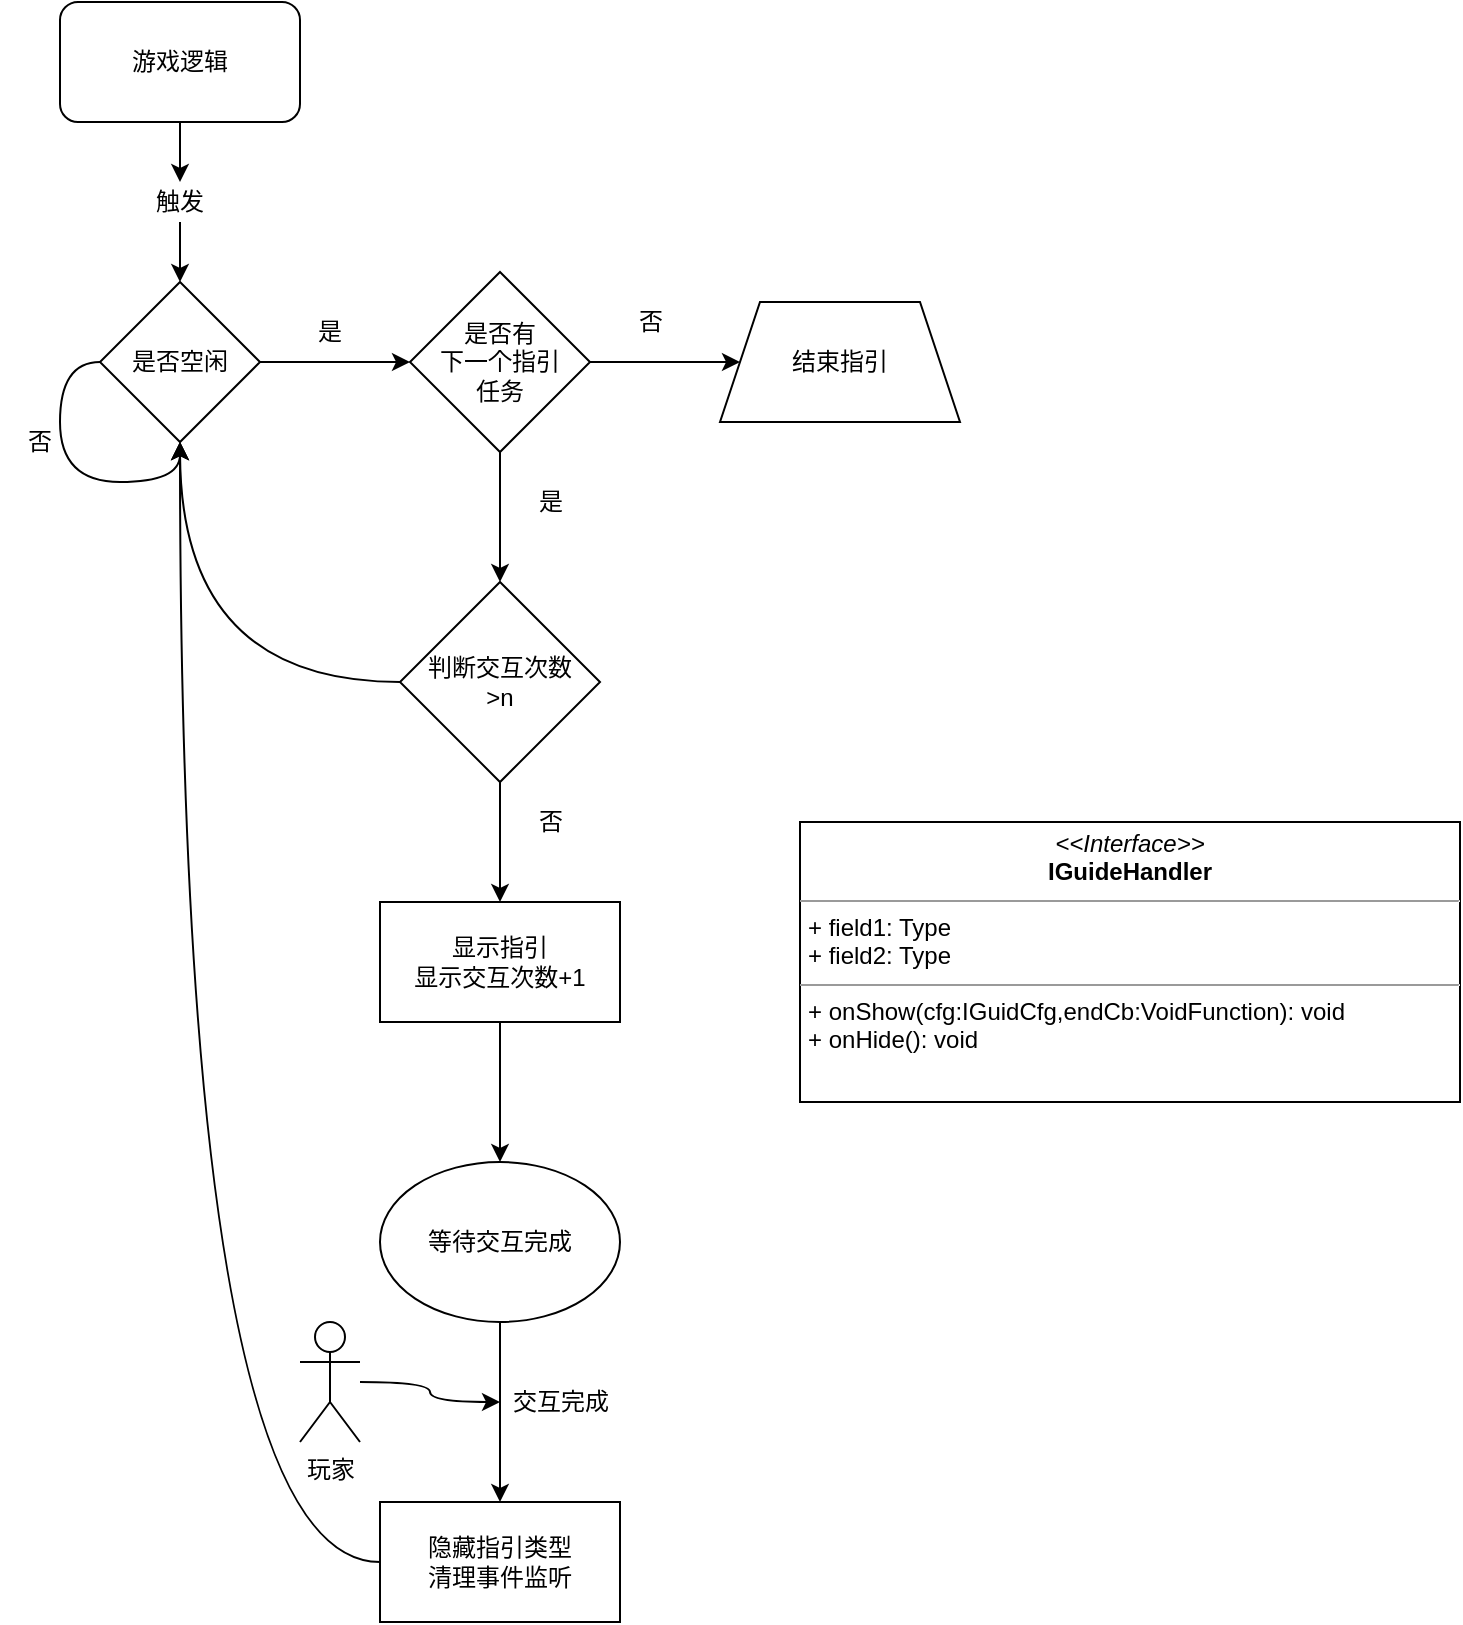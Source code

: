 <mxfile version="13.6.5">
    <diagram id="N-IPX6MsTA4C3S9pgTfz" name="第 1 页">
        <mxGraphModel dx="1129" dy="618" grid="1" gridSize="10" guides="1" tooltips="1" connect="1" arrows="1" fold="1" page="1" pageScale="1" pageWidth="827" pageHeight="1169" math="0" shadow="0">
            <root>
                <mxCell id="0"/>
                <mxCell id="1" parent="0"/>
                <mxCell id="vPQr02KSm4IEOW1bR6tz-3" value="" style="edgeStyle=orthogonalEdgeStyle;rounded=0;orthogonalLoop=1;jettySize=auto;html=1;curved=1;entryX=0.5;entryY=0;entryDx=0;entryDy=0;" parent="1" source="vPQr02KSm4IEOW1bR6tz-4" target="vPQr02KSm4IEOW1bR6tz-5" edge="1">
                    <mxGeometry relative="1" as="geometry">
                        <mxPoint x="130" y="260" as="targetPoint"/>
                    </mxGeometry>
                </mxCell>
                <mxCell id="2" value="游戏逻辑" style="rounded=1;whiteSpace=wrap;html=1;" parent="1" vertex="1">
                    <mxGeometry x="70" y="120" width="120" height="60" as="geometry"/>
                </mxCell>
                <mxCell id="vPQr02KSm4IEOW1bR6tz-5" value="是否空闲" style="rhombus;whiteSpace=wrap;html=1;" parent="1" vertex="1">
                    <mxGeometry x="90" y="260" width="80" height="80" as="geometry"/>
                </mxCell>
                <mxCell id="vPQr02KSm4IEOW1bR6tz-4" value="触发" style="text;html=1;strokeColor=none;fillColor=none;align=center;verticalAlign=middle;whiteSpace=wrap;rounded=0;" parent="1" vertex="1">
                    <mxGeometry x="110" y="210" width="40" height="20" as="geometry"/>
                </mxCell>
                <mxCell id="vPQr02KSm4IEOW1bR6tz-6" value="" style="edgeStyle=orthogonalEdgeStyle;rounded=0;orthogonalLoop=1;jettySize=auto;html=1;curved=1;" parent="1" source="2" target="vPQr02KSm4IEOW1bR6tz-4" edge="1">
                    <mxGeometry relative="1" as="geometry">
                        <mxPoint x="130" y="180" as="sourcePoint"/>
                        <mxPoint x="130" y="260" as="targetPoint"/>
                    </mxGeometry>
                </mxCell>
                <mxCell id="vPQr02KSm4IEOW1bR6tz-17" value="" style="group" parent="1" vertex="1" connectable="0">
                    <mxGeometry x="40" y="330" width="40" height="20" as="geometry"/>
                </mxCell>
                <mxCell id="vPQr02KSm4IEOW1bR6tz-11" style="edgeStyle=orthogonalEdgeStyle;rounded=0;orthogonalLoop=1;jettySize=auto;html=1;curved=1;exitX=0;exitY=0.5;exitDx=0;exitDy=0;entryX=0.5;entryY=1;entryDx=0;entryDy=0;" parent="vPQr02KSm4IEOW1bR6tz-17" source="vPQr02KSm4IEOW1bR6tz-5" target="vPQr02KSm4IEOW1bR6tz-5" edge="1">
                    <mxGeometry relative="1" as="geometry">
                        <mxPoint x="60" y="70" as="targetPoint"/>
                    </mxGeometry>
                </mxCell>
                <mxCell id="vPQr02KSm4IEOW1bR6tz-13" value="否" style="text;html=1;strokeColor=none;fillColor=none;align=center;verticalAlign=middle;whiteSpace=wrap;rounded=0;" parent="vPQr02KSm4IEOW1bR6tz-17" vertex="1">
                    <mxGeometry width="40" height="20" as="geometry"/>
                </mxCell>
                <mxCell id="vPQr02KSm4IEOW1bR6tz-28" value="" style="group" parent="1" vertex="1" connectable="0">
                    <mxGeometry x="180" y="270" width="50" height="30" as="geometry"/>
                </mxCell>
                <mxCell id="vPQr02KSm4IEOW1bR6tz-19" value="" style="group" parent="vPQr02KSm4IEOW1bR6tz-28" vertex="1" connectable="0">
                    <mxGeometry width="50" height="30" as="geometry"/>
                </mxCell>
                <mxCell id="vPQr02KSm4IEOW1bR6tz-20" style="edgeStyle=orthogonalEdgeStyle;rounded=0;orthogonalLoop=1;jettySize=auto;html=1;curved=1;exitX=0;exitY=0.5;exitDx=0;exitDy=0;entryX=0.5;entryY=1;entryDx=0;entryDy=0;" parent="vPQr02KSm4IEOW1bR6tz-19" edge="1">
                    <mxGeometry relative="1" as="geometry">
                        <mxPoint x="75" y="105" as="targetPoint"/>
                    </mxGeometry>
                </mxCell>
                <mxCell id="vPQr02KSm4IEOW1bR6tz-21" value="是" style="text;html=1;strokeColor=none;fillColor=none;align=center;verticalAlign=middle;whiteSpace=wrap;rounded=0;" parent="vPQr02KSm4IEOW1bR6tz-19" vertex="1">
                    <mxGeometry width="50" height="30" as="geometry"/>
                </mxCell>
                <mxCell id="vPQr02KSm4IEOW1bR6tz-45" style="edgeStyle=orthogonalEdgeStyle;curved=1;rounded=0;orthogonalLoop=1;jettySize=auto;html=1;" parent="1" source="vPQr02KSm4IEOW1bR6tz-29" edge="1">
                    <mxGeometry relative="1" as="geometry">
                        <mxPoint x="130" y="340" as="targetPoint"/>
                    </mxGeometry>
                </mxCell>
                <mxCell id="vPQr02KSm4IEOW1bR6tz-29" value="&lt;span&gt;判断交互次数&lt;br&gt;&amp;gt;n&lt;br&gt;&lt;/span&gt;" style="rhombus;whiteSpace=wrap;html=1;" parent="1" vertex="1">
                    <mxGeometry x="240" y="410" width="100" height="100" as="geometry"/>
                </mxCell>
                <mxCell id="vPQr02KSm4IEOW1bR6tz-35" value="" style="edgeStyle=orthogonalEdgeStyle;curved=1;rounded=0;orthogonalLoop=1;jettySize=auto;html=1;" parent="1" source="vPQr02KSm4IEOW1bR6tz-31" target="vPQr02KSm4IEOW1bR6tz-34" edge="1">
                    <mxGeometry relative="1" as="geometry"/>
                </mxCell>
                <mxCell id="vPQr02KSm4IEOW1bR6tz-31" value="显示指引&lt;br&gt;显示交互次数+1" style="whiteSpace=wrap;html=1;" parent="1" vertex="1">
                    <mxGeometry x="230" y="570" width="120" height="60" as="geometry"/>
                </mxCell>
                <mxCell id="vPQr02KSm4IEOW1bR6tz-38" value="" style="edgeStyle=orthogonalEdgeStyle;curved=1;rounded=0;orthogonalLoop=1;jettySize=auto;html=1;" parent="1" source="vPQr02KSm4IEOW1bR6tz-34" target="vPQr02KSm4IEOW1bR6tz-37" edge="1">
                    <mxGeometry relative="1" as="geometry"/>
                </mxCell>
                <mxCell id="vPQr02KSm4IEOW1bR6tz-34" value="等待交互完成" style="ellipse;whiteSpace=wrap;html=1;" parent="1" vertex="1">
                    <mxGeometry x="230" y="700" width="120" height="80" as="geometry"/>
                </mxCell>
                <mxCell id="vPQr02KSm4IEOW1bR6tz-44" style="edgeStyle=orthogonalEdgeStyle;curved=1;rounded=0;orthogonalLoop=1;jettySize=auto;html=1;entryX=0.5;entryY=1;entryDx=0;entryDy=0;" parent="1" source="vPQr02KSm4IEOW1bR6tz-37" target="vPQr02KSm4IEOW1bR6tz-5" edge="1">
                    <mxGeometry relative="1" as="geometry"/>
                </mxCell>
                <mxCell id="vPQr02KSm4IEOW1bR6tz-37" value="隐藏指引类型&lt;br&gt;清理事件监听" style="whiteSpace=wrap;html=1;" parent="1" vertex="1">
                    <mxGeometry x="230" y="870" width="120" height="60" as="geometry"/>
                </mxCell>
                <mxCell id="vPQr02KSm4IEOW1bR6tz-39" value="交互完成" style="text;html=1;align=center;verticalAlign=middle;resizable=0;points=[];autosize=1;" parent="1" vertex="1">
                    <mxGeometry x="290" y="810" width="60" height="20" as="geometry"/>
                </mxCell>
                <mxCell id="vPQr02KSm4IEOW1bR6tz-41" value="" style="edgeStyle=orthogonalEdgeStyle;curved=1;rounded=0;orthogonalLoop=1;jettySize=auto;html=1;" parent="1" source="vPQr02KSm4IEOW1bR6tz-40" target="vPQr02KSm4IEOW1bR6tz-39" edge="1">
                    <mxGeometry relative="1" as="geometry"/>
                </mxCell>
                <mxCell id="vPQr02KSm4IEOW1bR6tz-40" value="玩家" style="shape=umlActor;verticalLabelPosition=bottom;verticalAlign=top;html=1;outlineConnect=0;" parent="1" vertex="1">
                    <mxGeometry x="190" y="780" width="30" height="60" as="geometry"/>
                </mxCell>
                <mxCell id="vPQr02KSm4IEOW1bR6tz-47" value="是否有&lt;br&gt;下一个指引&lt;br&gt;任务" style="rhombus;whiteSpace=wrap;html=1;" parent="1" vertex="1">
                    <mxGeometry x="245" y="255" width="90" height="90" as="geometry"/>
                </mxCell>
                <mxCell id="vPQr02KSm4IEOW1bR6tz-8" value="" style="edgeStyle=orthogonalEdgeStyle;curved=1;rounded=0;orthogonalLoop=1;jettySize=auto;html=1;entryX=0;entryY=0.5;entryDx=0;entryDy=0;" parent="1" source="vPQr02KSm4IEOW1bR6tz-5" target="vPQr02KSm4IEOW1bR6tz-47" edge="1">
                    <mxGeometry relative="1" as="geometry">
                        <mxPoint x="267.5" y="304" as="targetPoint"/>
                    </mxGeometry>
                </mxCell>
                <mxCell id="vPQr02KSm4IEOW1bR6tz-49" value="" style="group" parent="1" vertex="1" connectable="0">
                    <mxGeometry x="300" y="520" width="30" height="20" as="geometry"/>
                </mxCell>
                <mxCell id="vPQr02KSm4IEOW1bR6tz-32" value="" style="edgeStyle=orthogonalEdgeStyle;curved=1;rounded=0;orthogonalLoop=1;jettySize=auto;html=1;" parent="vPQr02KSm4IEOW1bR6tz-49" source="vPQr02KSm4IEOW1bR6tz-29" target="vPQr02KSm4IEOW1bR6tz-31" edge="1">
                    <mxGeometry relative="1" as="geometry"/>
                </mxCell>
                <mxCell id="vPQr02KSm4IEOW1bR6tz-33" value="否" style="text;html=1;align=center;verticalAlign=middle;resizable=0;points=[];autosize=1;" parent="vPQr02KSm4IEOW1bR6tz-49" vertex="1">
                    <mxGeometry width="30" height="20" as="geometry"/>
                </mxCell>
                <mxCell id="vPQr02KSm4IEOW1bR6tz-53" value="" style="group" parent="1" vertex="1" connectable="0">
                    <mxGeometry x="300" y="360" width="30" height="20" as="geometry"/>
                </mxCell>
                <mxCell id="vPQr02KSm4IEOW1bR6tz-30" value="" style="edgeStyle=orthogonalEdgeStyle;curved=1;rounded=0;orthogonalLoop=1;jettySize=auto;html=1;" parent="vPQr02KSm4IEOW1bR6tz-53" source="vPQr02KSm4IEOW1bR6tz-47" target="vPQr02KSm4IEOW1bR6tz-29" edge="1">
                    <mxGeometry relative="1" as="geometry">
                        <mxPoint x="-10" y="-30" as="sourcePoint"/>
                    </mxGeometry>
                </mxCell>
                <mxCell id="vPQr02KSm4IEOW1bR6tz-50" value="" style="group" parent="vPQr02KSm4IEOW1bR6tz-53" vertex="1" connectable="0">
                    <mxGeometry width="30" height="20" as="geometry"/>
                </mxCell>
                <mxCell id="vPQr02KSm4IEOW1bR6tz-51" value="" style="edgeStyle=orthogonalEdgeStyle;curved=1;rounded=0;orthogonalLoop=1;jettySize=auto;html=1;" parent="vPQr02KSm4IEOW1bR6tz-50" edge="1">
                    <mxGeometry relative="1" as="geometry"/>
                </mxCell>
                <mxCell id="vPQr02KSm4IEOW1bR6tz-52" value="是" style="text;html=1;align=center;verticalAlign=middle;resizable=0;points=[];autosize=1;" parent="vPQr02KSm4IEOW1bR6tz-50" vertex="1">
                    <mxGeometry width="30" height="20" as="geometry"/>
                </mxCell>
                <mxCell id="vPQr02KSm4IEOW1bR6tz-56" value="结束指引" style="shape=trapezoid;perimeter=trapezoidPerimeter;whiteSpace=wrap;html=1;fixedSize=1;" parent="1" vertex="1">
                    <mxGeometry x="400" y="270" width="120" height="60" as="geometry"/>
                </mxCell>
                <mxCell id="vPQr02KSm4IEOW1bR6tz-63" value="" style="group" parent="1" vertex="1" connectable="0">
                    <mxGeometry x="350" y="270" width="30" height="20" as="geometry"/>
                </mxCell>
                <mxCell id="vPQr02KSm4IEOW1bR6tz-57" value="" style="edgeStyle=none;rounded=0;orthogonalLoop=1;jettySize=auto;html=1;" parent="vPQr02KSm4IEOW1bR6tz-63" source="vPQr02KSm4IEOW1bR6tz-47" target="vPQr02KSm4IEOW1bR6tz-56" edge="1">
                    <mxGeometry relative="1" as="geometry"/>
                </mxCell>
                <mxCell id="vPQr02KSm4IEOW1bR6tz-58" value="" style="group" parent="vPQr02KSm4IEOW1bR6tz-63" vertex="1" connectable="0">
                    <mxGeometry width="30" height="20" as="geometry"/>
                </mxCell>
                <mxCell id="vPQr02KSm4IEOW1bR6tz-59" value="" style="edgeStyle=orthogonalEdgeStyle;curved=1;rounded=0;orthogonalLoop=1;jettySize=auto;html=1;" parent="vPQr02KSm4IEOW1bR6tz-58" edge="1">
                    <mxGeometry relative="1" as="geometry">
                        <mxPoint x="-10" y="-30" as="sourcePoint"/>
                    </mxGeometry>
                </mxCell>
                <mxCell id="vPQr02KSm4IEOW1bR6tz-60" value="" style="group" parent="vPQr02KSm4IEOW1bR6tz-58" vertex="1" connectable="0">
                    <mxGeometry width="30" height="20" as="geometry"/>
                </mxCell>
                <mxCell id="vPQr02KSm4IEOW1bR6tz-61" value="" style="edgeStyle=orthogonalEdgeStyle;curved=1;rounded=0;orthogonalLoop=1;jettySize=auto;html=1;" parent="vPQr02KSm4IEOW1bR6tz-60" edge="1">
                    <mxGeometry relative="1" as="geometry"/>
                </mxCell>
                <mxCell id="vPQr02KSm4IEOW1bR6tz-62" value="否" style="text;html=1;align=center;verticalAlign=middle;resizable=0;points=[];autosize=1;" parent="vPQr02KSm4IEOW1bR6tz-60" vertex="1">
                    <mxGeometry width="30" height="20" as="geometry"/>
                </mxCell>
                <mxCell id="3" value="&lt;p style=&quot;margin: 0px ; margin-top: 4px ; text-align: center&quot;&gt;&lt;i&gt;&amp;lt;&amp;lt;Interface&amp;gt;&amp;gt;&lt;/i&gt;&lt;br&gt;&lt;b&gt;IGuideHandler&lt;/b&gt;&lt;/p&gt;&lt;hr size=&quot;1&quot;&gt;&lt;p style=&quot;margin: 0px ; margin-left: 4px&quot;&gt;+ field1: Type&lt;br&gt;+ field2: Type&lt;/p&gt;&lt;hr size=&quot;1&quot;&gt;&lt;p style=&quot;margin: 0px ; margin-left: 4px&quot;&gt;+ onShow(cfg:IGuidCfg,endCb:VoidFunction): void&lt;br&gt;+ onHide(): void&lt;/p&gt;" style="verticalAlign=top;align=left;overflow=fill;fontSize=12;fontFamily=Helvetica;html=1;" vertex="1" parent="1">
                    <mxGeometry x="440" y="530" width="330" height="140" as="geometry"/>
                </mxCell>
            </root>
        </mxGraphModel>
    </diagram>
</mxfile>